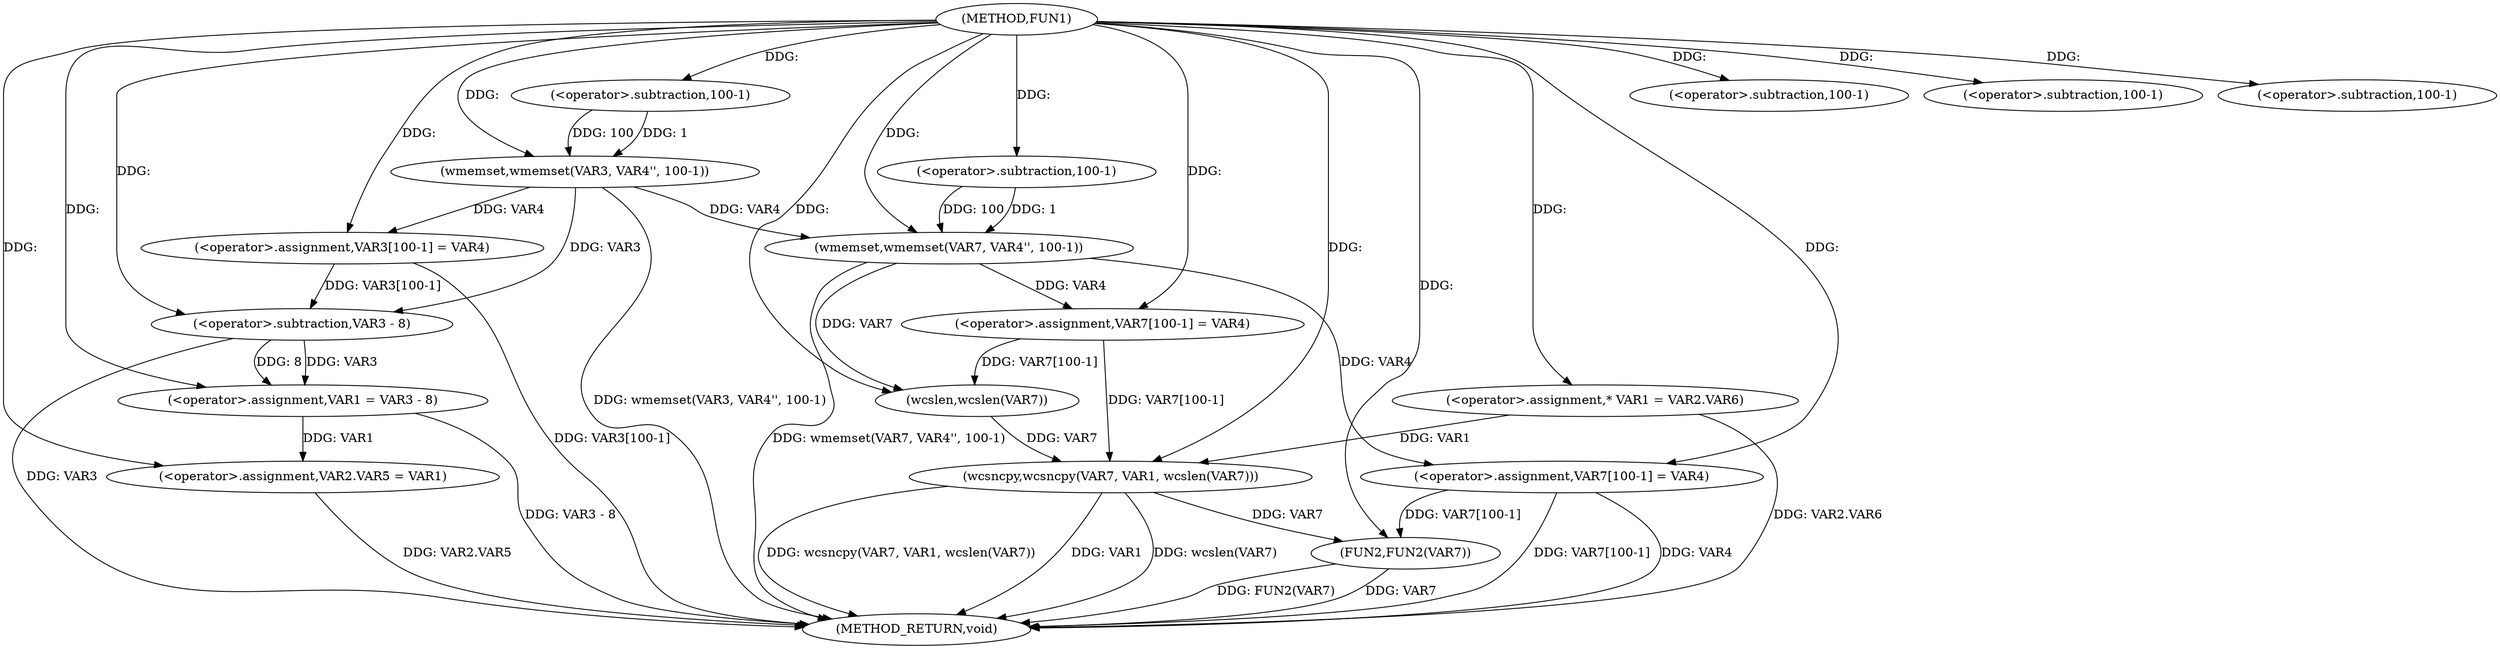 digraph FUN1 {  
"1000100" [label = "(METHOD,FUN1)" ]
"1000164" [label = "(METHOD_RETURN,void)" ]
"1000105" [label = "(wmemset,wmemset(VAR3, VAR4'', 100-1))" ]
"1000108" [label = "(<operator>.subtraction,100-1)" ]
"1000111" [label = "(<operator>.assignment,VAR3[100-1] = VAR4)" ]
"1000114" [label = "(<operator>.subtraction,100-1)" ]
"1000118" [label = "(<operator>.assignment,VAR1 = VAR3 - 8)" ]
"1000120" [label = "(<operator>.subtraction,VAR3 - 8)" ]
"1000123" [label = "(<operator>.assignment,VAR2.VAR5 = VAR1)" ]
"1000130" [label = "(<operator>.assignment,* VAR1 = VAR2.VAR6)" ]
"1000137" [label = "(wmemset,wmemset(VAR7, VAR4'', 100-1))" ]
"1000140" [label = "(<operator>.subtraction,100-1)" ]
"1000143" [label = "(<operator>.assignment,VAR7[100-1] = VAR4)" ]
"1000146" [label = "(<operator>.subtraction,100-1)" ]
"1000150" [label = "(wcsncpy,wcsncpy(VAR7, VAR1, wcslen(VAR7)))" ]
"1000153" [label = "(wcslen,wcslen(VAR7))" ]
"1000155" [label = "(<operator>.assignment,VAR7[100-1] = VAR4)" ]
"1000158" [label = "(<operator>.subtraction,100-1)" ]
"1000162" [label = "(FUN2,FUN2(VAR7))" ]
  "1000105" -> "1000164"  [ label = "DDG: wmemset(VAR3, VAR4'', 100-1)"] 
  "1000150" -> "1000164"  [ label = "DDG: VAR1"] 
  "1000120" -> "1000164"  [ label = "DDG: VAR3"] 
  "1000150" -> "1000164"  [ label = "DDG: wcslen(VAR7)"] 
  "1000111" -> "1000164"  [ label = "DDG: VAR3[100-1]"] 
  "1000118" -> "1000164"  [ label = "DDG: VAR3 - 8"] 
  "1000150" -> "1000164"  [ label = "DDG: wcsncpy(VAR7, VAR1, wcslen(VAR7))"] 
  "1000155" -> "1000164"  [ label = "DDG: VAR7[100-1]"] 
  "1000137" -> "1000164"  [ label = "DDG: wmemset(VAR7, VAR4'', 100-1)"] 
  "1000123" -> "1000164"  [ label = "DDG: VAR2.VAR5"] 
  "1000130" -> "1000164"  [ label = "DDG: VAR2.VAR6"] 
  "1000162" -> "1000164"  [ label = "DDG: VAR7"] 
  "1000162" -> "1000164"  [ label = "DDG: FUN2(VAR7)"] 
  "1000155" -> "1000164"  [ label = "DDG: VAR4"] 
  "1000100" -> "1000105"  [ label = "DDG: "] 
  "1000108" -> "1000105"  [ label = "DDG: 100"] 
  "1000108" -> "1000105"  [ label = "DDG: 1"] 
  "1000100" -> "1000108"  [ label = "DDG: "] 
  "1000105" -> "1000111"  [ label = "DDG: VAR4"] 
  "1000100" -> "1000111"  [ label = "DDG: "] 
  "1000100" -> "1000114"  [ label = "DDG: "] 
  "1000120" -> "1000118"  [ label = "DDG: VAR3"] 
  "1000120" -> "1000118"  [ label = "DDG: 8"] 
  "1000100" -> "1000118"  [ label = "DDG: "] 
  "1000111" -> "1000120"  [ label = "DDG: VAR3[100-1]"] 
  "1000105" -> "1000120"  [ label = "DDG: VAR3"] 
  "1000100" -> "1000120"  [ label = "DDG: "] 
  "1000118" -> "1000123"  [ label = "DDG: VAR1"] 
  "1000100" -> "1000123"  [ label = "DDG: "] 
  "1000100" -> "1000130"  [ label = "DDG: "] 
  "1000100" -> "1000137"  [ label = "DDG: "] 
  "1000105" -> "1000137"  [ label = "DDG: VAR4"] 
  "1000140" -> "1000137"  [ label = "DDG: 100"] 
  "1000140" -> "1000137"  [ label = "DDG: 1"] 
  "1000100" -> "1000140"  [ label = "DDG: "] 
  "1000137" -> "1000143"  [ label = "DDG: VAR4"] 
  "1000100" -> "1000143"  [ label = "DDG: "] 
  "1000100" -> "1000146"  [ label = "DDG: "] 
  "1000143" -> "1000150"  [ label = "DDG: VAR7[100-1]"] 
  "1000153" -> "1000150"  [ label = "DDG: VAR7"] 
  "1000100" -> "1000150"  [ label = "DDG: "] 
  "1000130" -> "1000150"  [ label = "DDG: VAR1"] 
  "1000143" -> "1000153"  [ label = "DDG: VAR7[100-1]"] 
  "1000137" -> "1000153"  [ label = "DDG: VAR7"] 
  "1000100" -> "1000153"  [ label = "DDG: "] 
  "1000100" -> "1000155"  [ label = "DDG: "] 
  "1000137" -> "1000155"  [ label = "DDG: VAR4"] 
  "1000100" -> "1000158"  [ label = "DDG: "] 
  "1000150" -> "1000162"  [ label = "DDG: VAR7"] 
  "1000155" -> "1000162"  [ label = "DDG: VAR7[100-1]"] 
  "1000100" -> "1000162"  [ label = "DDG: "] 
}

